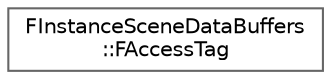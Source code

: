 digraph "Graphical Class Hierarchy"
{
 // INTERACTIVE_SVG=YES
 // LATEX_PDF_SIZE
  bgcolor="transparent";
  edge [fontname=Helvetica,fontsize=10,labelfontname=Helvetica,labelfontsize=10];
  node [fontname=Helvetica,fontsize=10,shape=box,height=0.2,width=0.4];
  rankdir="LR";
  Node0 [id="Node000000",label="FInstanceSceneDataBuffers\l::FAccessTag",height=0.2,width=0.4,color="grey40", fillcolor="white", style="filled",URL="$d2/d9f/structFInstanceSceneDataBuffers_1_1FAccessTag.html",tooltip=" "];
}
